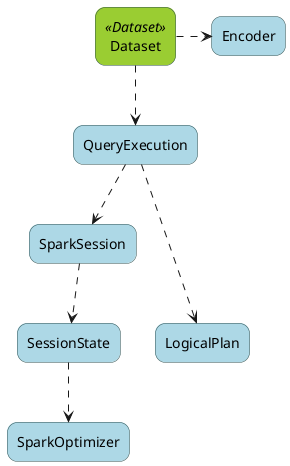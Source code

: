 @startuml "spark-serde-codec"

skinparam roundcorner 20

skinparam rectangle {
BackgroundColor LightBlue
BorderColor DarkSlateGray

BackgroundColor<< Dataset >> YellowGreen

ArrowColor Olive
}

rectangle Dataset <<Dataset>>{

}


rectangle QueryExecution {

}


rectangle Encoder {

}

rectangle SparkSession {

}

rectangle LogicalPlan {

}

rectangle SessionState {

}

rectangle SparkOptimizer {

}


Dataset .d.> QueryExecution
Dataset .r.> Encoder
QueryExecution .d.> SparkSession
QueryExecution .d.-> LogicalPlan
SparkSession .d.> SessionState
SessionState .d.> SparkOptimizer

@enduml